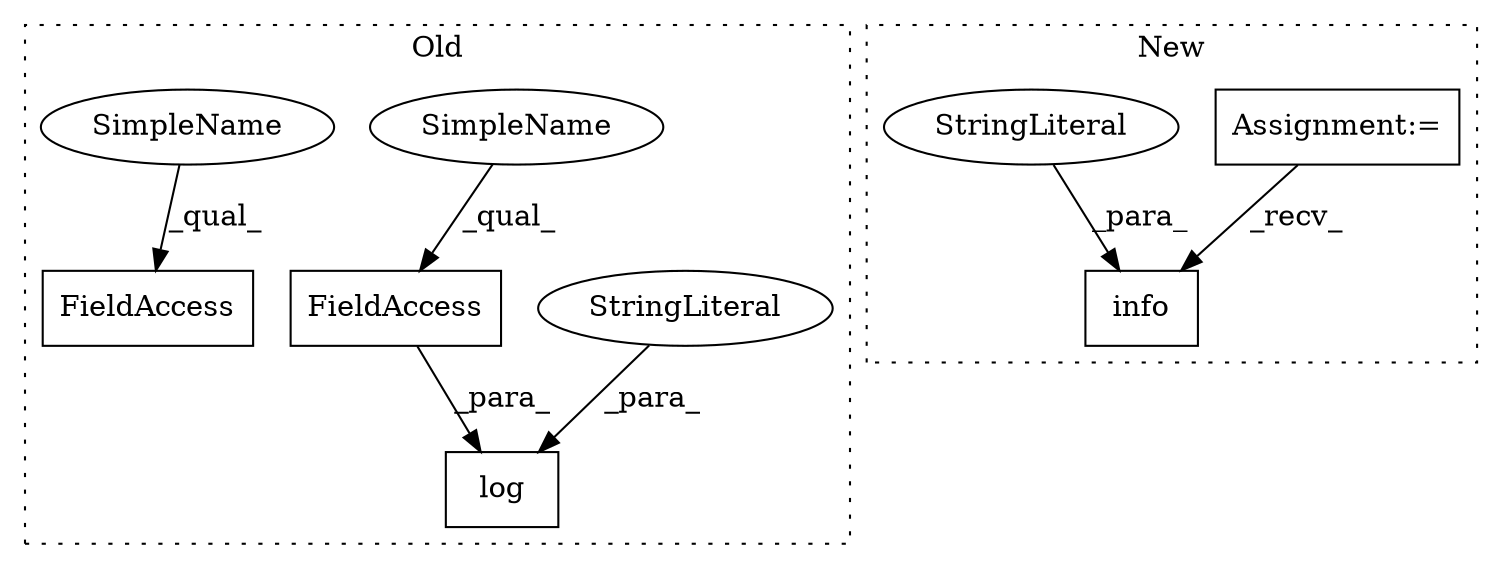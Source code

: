 digraph G {
subgraph cluster0 {
1 [label="log" a="32" s="4106,4163" l="4,1" shape="box"];
4 [label="FieldAccess" a="22" s="4151" l="12" shape="box"];
5 [label="FieldAccess" a="22" s="4371" l="12" shape="box"];
7 [label="StringLiteral" a="45" s="4110" l="40" shape="ellipse"];
8 [label="SimpleName" a="42" s="4151" l="4" shape="ellipse"];
9 [label="SimpleName" a="42" s="4371" l="4" shape="ellipse"];
label = "Old";
style="dotted";
}
subgraph cluster1 {
2 [label="info" a="32" s="4252,4297" l="5,1" shape="box"];
3 [label="Assignment:=" a="7" s="4085" l="6" shape="box"];
6 [label="StringLiteral" a="45" s="4257" l="40" shape="ellipse"];
label = "New";
style="dotted";
}
3 -> 2 [label="_recv_"];
4 -> 1 [label="_para_"];
6 -> 2 [label="_para_"];
7 -> 1 [label="_para_"];
8 -> 4 [label="_qual_"];
9 -> 5 [label="_qual_"];
}